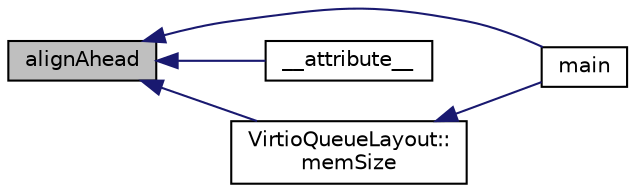 digraph "alignAhead"
{
  edge [fontname="Helvetica",fontsize="10",labelfontname="Helvetica",labelfontsize="10"];
  node [fontname="Helvetica",fontsize="10",shape=record];
  rankdir="LR";
  Node1 [label="alignAhead",height=0.2,width=0.4,color="black", fillcolor="grey75", style="filled", fontcolor="black"];
  Node1 -> Node2 [dir="back",color="midnightblue",fontsize="10",style="solid",fontname="Helvetica"];
  Node2 [label="main",height=0.2,width=0.4,color="black", fillcolor="white", style="filled",URL="$d0/d67/main__test__virtio_8cpp.html#ae66f6b31b5ad750f1fe042a706a4e3d4"];
  Node1 -> Node3 [dir="back",color="midnightblue",fontsize="10",style="solid",fontname="Helvetica"];
  Node3 [label="__attribute__",height=0.2,width=0.4,color="black", fillcolor="white", style="filled",URL="$d0/dc9/init_8cpp.html#a0d37a7d8737cbd20700740c969fca192"];
  Node1 -> Node4 [dir="back",color="midnightblue",fontsize="10",style="solid",fontname="Helvetica"];
  Node4 [label="VirtioQueueLayout::\lmemSize",height=0.2,width=0.4,color="black", fillcolor="white", style="filled",URL="$d4/de9/class_virtio_queue_layout.html#ab677543e9dcf57bbae883c8d8360f76c"];
  Node4 -> Node2 [dir="back",color="midnightblue",fontsize="10",style="solid",fontname="Helvetica"];
}
